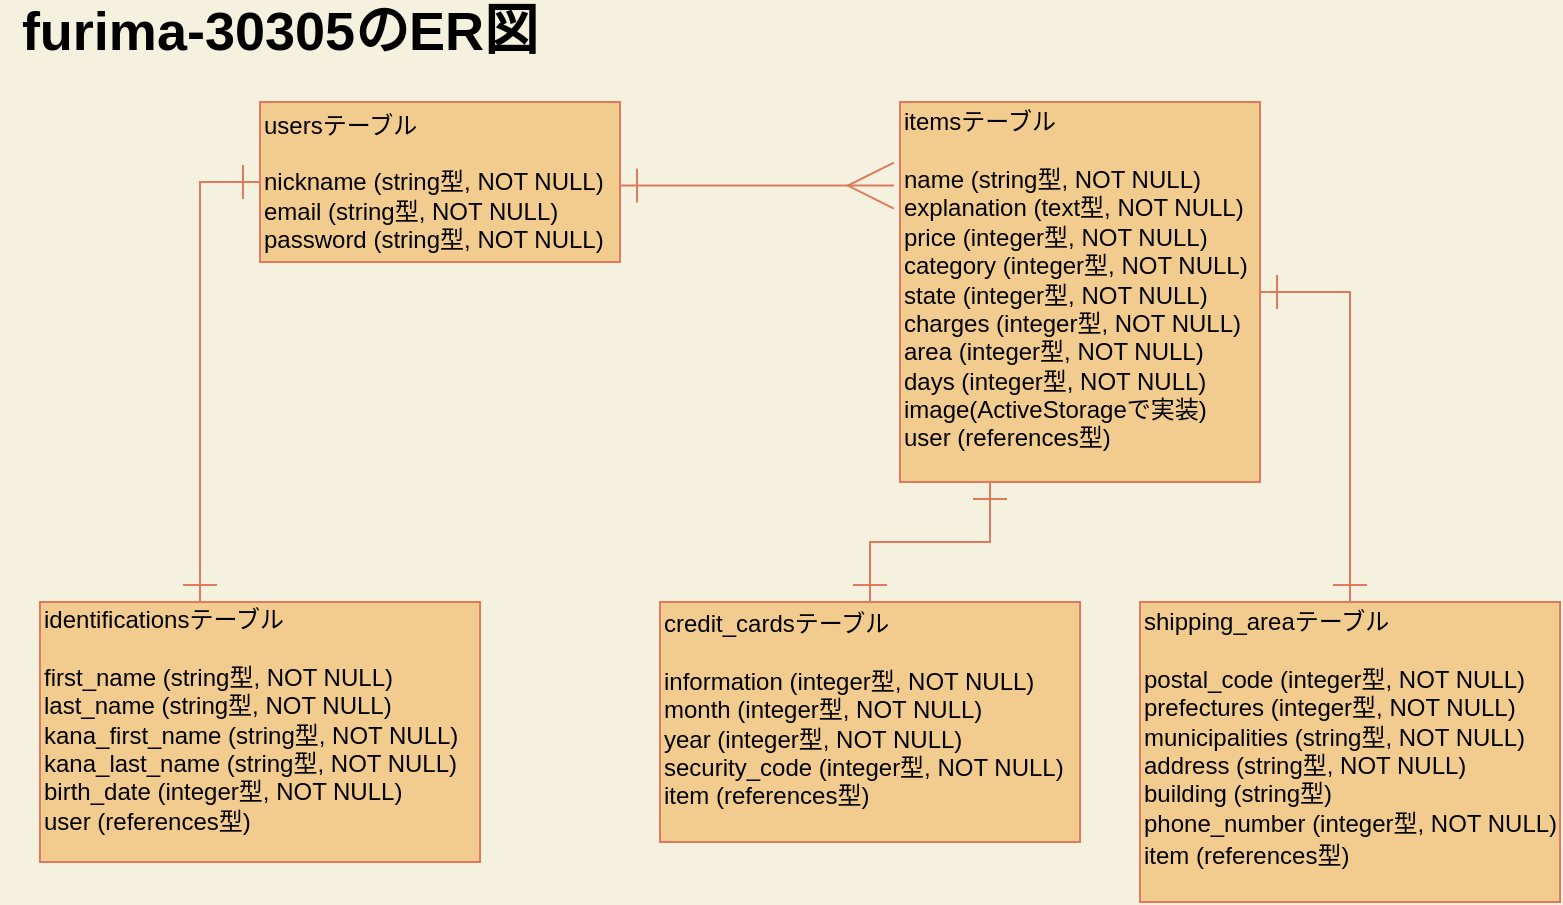 <mxfile version="13.10.0" type="embed">
    <diagram id="McMUi0i85mTlR5102VOO" name="ページ1">
        <mxGraphModel dx="312" dy="1648" grid="1" gridSize="10" guides="1" tooltips="1" connect="1" arrows="1" fold="1" page="1" pageScale="1" pageWidth="850" pageHeight="1100" background="#F4F1DE" math="0" shadow="0">
            <root>
                <mxCell id="0"/>
                <mxCell id="1" parent="0"/>
                <mxCell id="2" value="&lt;b&gt;&lt;font style=&quot;font-size: 27px&quot;&gt;furima-30305のER図&lt;/font&gt;&lt;/b&gt;" style="text;html=1;strokeColor=none;fillColor=none;align=center;verticalAlign=middle;whiteSpace=wrap;rounded=0;fontColor=#000000;" parent="1" vertex="1">
                    <mxGeometry x="20" width="280" height="30" as="geometry"/>
                </mxCell>
                <mxCell id="5" style="edgeStyle=orthogonalEdgeStyle;rounded=0;orthogonalLoop=1;jettySize=auto;html=1;endArrow=ERmany;endFill=0;startArrow=ERone;startFill=0;strokeWidth=1;targetPerimeterSpacing=0;endSize=21;startSize=15;strokeColor=#E07A5F;fontColor=#393C56;entryX=-0.017;entryY=0.22;entryDx=0;entryDy=0;entryPerimeter=0;labelBackgroundColor=#F4F1DE;" parent="1" source="4" edge="1" target="6">
                    <mxGeometry relative="1" as="geometry">
                        <mxPoint x="380" y="95" as="targetPoint"/>
                        <Array as="points">
                            <mxPoint x="330" y="95"/>
                        </Array>
                    </mxGeometry>
                </mxCell>
                <mxCell id="9" style="edgeStyle=orthogonalEdgeStyle;rounded=0;orthogonalLoop=1;jettySize=auto;html=1;startArrow=ERone;startFill=0;startSize=15;endArrow=ERone;endFill=0;endSize=15;targetPerimeterSpacing=0;strokeWidth=1;strokeColor=#E07A5F;fontColor=#393C56;labelBackgroundColor=#F4F1DE;" parent="1" source="4" edge="1" target="8">
                    <mxGeometry relative="1" as="geometry">
                        <mxPoint x="80" y="270" as="targetPoint"/>
                        <Array as="points">
                            <mxPoint x="120" y="90"/>
                        </Array>
                    </mxGeometry>
                </mxCell>
                <mxCell id="4" value="&lt;span style=&quot;color: rgb(0 , 0 , 0)&quot;&gt;usersテーブル&lt;br&gt;&lt;/span&gt;&lt;br&gt;&lt;span style=&quot;color: rgb(0 , 0 , 0)&quot;&gt;nickname (string型, NOT NULL)&lt;/span&gt;&lt;br&gt;&lt;span style=&quot;color: rgb(0 , 0 , 0)&quot;&gt;email&amp;nbsp;(string型, NOT NULL)&lt;br&gt;&lt;/span&gt;&lt;span style=&quot;color: rgb(0 , 0 , 0)&quot;&gt;password&amp;nbsp;(string型, NOT NULL)&lt;/span&gt;&lt;span style=&quot;color: rgb(0 , 0 , 0)&quot;&gt;&lt;br&gt;&lt;/span&gt;" style="rounded=0;whiteSpace=wrap;html=1;align=left;fillColor=#F2CC8F;strokeColor=#E07A5F;fontColor=#393C56;" parent="1" vertex="1">
                    <mxGeometry x="150" y="50" width="180" height="80" as="geometry"/>
                </mxCell>
                <mxCell id="12" style="edgeStyle=orthogonalEdgeStyle;rounded=0;orthogonalLoop=1;jettySize=auto;html=1;exitX=0.25;exitY=1;exitDx=0;exitDy=0;entryX=0.5;entryY=0;entryDx=0;entryDy=0;startArrow=ERone;startFill=0;startSize=15;endArrow=ERone;endFill=0;endSize=15;targetPerimeterSpacing=0;strokeWidth=1;strokeColor=#E07A5F;fontColor=#393C56;labelBackgroundColor=#F4F1DE;" parent="1" source="6" target="10" edge="1">
                    <mxGeometry relative="1" as="geometry"/>
                </mxCell>
                <mxCell id="14" style="edgeStyle=orthogonalEdgeStyle;rounded=0;orthogonalLoop=1;jettySize=auto;html=1;exitX=1;exitY=0.5;exitDx=0;exitDy=0;entryX=0.5;entryY=0;entryDx=0;entryDy=0;startArrow=ERone;startFill=0;startSize=15;endArrow=ERone;endFill=0;endSize=15;targetPerimeterSpacing=0;strokeWidth=1;strokeColor=#E07A5F;fontColor=#393C56;labelBackgroundColor=#F4F1DE;" parent="1" source="6" target="11" edge="1">
                    <mxGeometry relative="1" as="geometry"/>
                </mxCell>
                <mxCell id="6" value="&lt;span style=&quot;color: rgb(0 , 0 , 0)&quot;&gt;itemsテーブル&lt;br&gt;&lt;/span&gt;&lt;br&gt;&lt;span style=&quot;color: rgb(0 , 0 , 0)&quot;&gt;name (string型, NOT NULL)&lt;/span&gt;&lt;br&gt;&lt;span style=&quot;color: rgb(0 , 0 , 0)&quot;&gt;explanation (text型, NOT NULL)&lt;/span&gt;&lt;br&gt;&lt;span style=&quot;color: rgb(0 , 0 , 0)&quot;&gt;price (integer型, NOT NULL)&lt;/span&gt;&lt;br&gt;&lt;span style=&quot;color: rgb(0 , 0 , 0)&quot;&gt;category (integer型, NOT NULL)&lt;/span&gt;&lt;br&gt;&lt;span style=&quot;color: rgb(0 , 0 , 0)&quot;&gt;state (integer型, NOT NULL)&lt;/span&gt;&lt;br&gt;&lt;span style=&quot;color: rgb(0 , 0 , 0)&quot;&gt;charges (integer型, NOT NULL)&lt;/span&gt;&lt;br&gt;&lt;span style=&quot;color: rgb(0 , 0 , 0)&quot;&gt;area (integer型, NOT NULL)&lt;/span&gt;&lt;br&gt;&lt;span style=&quot;color: rgb(0 , 0 , 0)&quot;&gt;days (integer型, NOT NULL)&lt;/span&gt;&lt;br&gt;&lt;span style=&quot;color: rgb(0 , 0 , 0)&quot;&gt;image(ActiveStorageで実装&lt;/span&gt;&lt;span style=&quot;color: rgb(0 , 0 , 0)&quot;&gt;)&lt;/span&gt;&lt;br&gt;&lt;div&gt;&lt;font color=&quot;#000000&quot;&gt;user (references型)&lt;/font&gt;&lt;/div&gt;&lt;p style=&quot;line-height: 18px&quot;&gt;&lt;/p&gt;&lt;p&gt;&lt;/p&gt;" style="rounded=0;whiteSpace=wrap;html=1;align=left;fillColor=#F2CC8F;strokeColor=#E07A5F;fontColor=#393C56;" parent="1" vertex="1">
                    <mxGeometry x="470" y="50" width="180" height="190" as="geometry"/>
                </mxCell>
                <mxCell id="8" value="&lt;blockquote style=&quot;margin: 0 0 0 40px ; border: none ; padding: 0px&quot;&gt;&lt;/blockquote&gt;&lt;span style=&quot;color: rgb(0 , 0 , 0)&quot;&gt;identificationsテーブル&lt;br&gt;&lt;/span&gt;&lt;br&gt;&lt;blockquote style=&quot;margin: 0 0 0 40px ; border: none ; padding: 0px&quot;&gt;&lt;/blockquote&gt;&lt;span style=&quot;color: rgb(0 , 0 , 0)&quot;&gt;first_name (string型, NOT NULL)&lt;/span&gt;&lt;br&gt;&lt;blockquote style=&quot;margin: 0 0 0 40px ; border: none ; padding: 0px&quot;&gt;&lt;/blockquote&gt;&lt;span style=&quot;color: rgb(0 , 0 , 0)&quot;&gt;last_name (string型, NOT NULL)&lt;/span&gt;&lt;br&gt;&lt;blockquote style=&quot;margin: 0 0 0 40px ; border: none ; padding: 0px&quot;&gt;&lt;/blockquote&gt;&lt;span style=&quot;color: rgb(0 , 0 , 0)&quot;&gt;kana_first_name (string型, NOT NULL)&lt;/span&gt;&lt;br&gt;&lt;blockquote style=&quot;margin: 0 0 0 40px ; border: none ; padding: 0px&quot;&gt;&lt;/blockquote&gt;&lt;span style=&quot;color: rgb(0 , 0 , 0)&quot;&gt;kana_last_name (string型, NOT NULL)&lt;/span&gt;&lt;br&gt;&lt;blockquote style=&quot;margin: 0 0 0 40px ; border: none ; padding: 0px&quot;&gt;&lt;/blockquote&gt;&lt;span style=&quot;color: rgb(0 , 0 , 0)&quot;&gt;birth_date (integer型, NOT NULL)&lt;br&gt;&lt;/span&gt;&lt;span style=&quot;color: rgb(0 , 0 , 0)&quot;&gt;user (references型)&lt;/span&gt;&lt;span style=&quot;color: rgb(0 , 0 , 0)&quot;&gt;&lt;br&gt;&lt;/span&gt;&lt;p style=&quot;line-height: 18px&quot;&gt;&lt;/p&gt;&lt;p&gt;&lt;/p&gt;&lt;p&gt;&lt;/p&gt;&lt;p&gt;&lt;/p&gt;" style="rounded=0;whiteSpace=wrap;html=1;align=left;fillColor=#F2CC8F;strokeColor=#E07A5F;fontColor=#393C56;" parent="1" vertex="1">
                    <mxGeometry x="40" y="300" width="220" height="130" as="geometry"/>
                </mxCell>
                <mxCell id="10" value="&lt;blockquote style=&quot;margin: 0 0 0 40px ; border: none ; padding: 0px&quot;&gt;&lt;/blockquote&gt;&lt;font color=&quot;#000000&quot;&gt;credit_cardsテーブル&lt;br&gt;&lt;br&gt;&lt;/font&gt;&lt;blockquote style=&quot;margin: 0 0 0 40px ; border: none ; padding: 0px&quot;&gt;&lt;/blockquote&gt;&lt;font color=&quot;#000000&quot;&gt;information (integer型, NOT NULL)&lt;br&gt;&lt;/font&gt;&lt;blockquote style=&quot;margin: 0 0 0 40px ; border: none ; padding: 0px&quot;&gt;&lt;/blockquote&gt;&lt;font color=&quot;#000000&quot;&gt;month (integer型, NOT NULL)&lt;br&gt;&lt;/font&gt;&lt;blockquote style=&quot;margin: 0 0 0 40px ; border: none ; padding: 0px&quot;&gt;&lt;/blockquote&gt;&lt;font color=&quot;#000000&quot;&gt;year (integer型, NOT NULL)&lt;br&gt;&lt;/font&gt;&lt;blockquote style=&quot;margin: 0 0 0 40px ; border: none ; padding: 0px&quot;&gt;&lt;/blockquote&gt;&lt;font color=&quot;#000000&quot;&gt;security_code (integer型, NOT NULL)&lt;br&gt;item (references型)&lt;/font&gt;&lt;span style=&quot;color: rgb(0 , 0 , 0)&quot;&gt;&lt;br&gt;&lt;/span&gt;&lt;p style=&quot;line-height: 18px&quot;&gt;&lt;/p&gt;&lt;p&gt;&lt;/p&gt;&lt;p&gt;&lt;/p&gt;&lt;p&gt;&lt;/p&gt;&lt;p&gt;&lt;/p&gt;&lt;p&gt;&lt;/p&gt;&lt;p&gt;&lt;/p&gt;&lt;p&gt;&lt;/p&gt;" style="rounded=0;whiteSpace=wrap;html=1;align=left;fillColor=#F2CC8F;strokeColor=#E07A5F;fontColor=#393C56;" parent="1" vertex="1">
                    <mxGeometry x="350" y="300" width="210" height="120" as="geometry"/>
                </mxCell>
                <mxCell id="11" value="&lt;span style=&quot;color: rgb(0 , 0 , 0)&quot;&gt;shipping_areaテーブル&lt;br&gt;&lt;/span&gt;&lt;br&gt;&lt;span style=&quot;color: rgb(0 , 0 , 0)&quot;&gt;postal_code (integer型, NOT NULL)&lt;/span&gt;&lt;br&gt;&lt;span style=&quot;color: rgb(0 , 0 , 0)&quot;&gt;prefectures (integer型, NOT NULL)&lt;/span&gt;&lt;br&gt;&lt;span style=&quot;color: rgb(0 , 0 , 0)&quot;&gt;municipalities (string型, NOT NULL)&lt;/span&gt;&lt;br&gt;&lt;span style=&quot;color: rgb(0 , 0 , 0)&quot;&gt;address (string型, NOT NULL)&lt;/span&gt;&lt;br&gt;&lt;span style=&quot;color: rgb(0 , 0 , 0)&quot;&gt;building (string型)&lt;/span&gt;&lt;br&gt;&lt;span style=&quot;color: rgb(0 , 0 , 0)&quot;&gt;phone_number (integer型, NOT NULL)&lt;/span&gt;&lt;br&gt;&lt;div style=&quot;font-weight: normal ; font-size: 12px ; line-height: 18px&quot;&gt;&lt;font color=&quot;#000000&quot;&gt;&lt;div&gt;&lt;span&gt;item (references型)&lt;/span&gt;&lt;/div&gt;&lt;/font&gt;&lt;/div&gt;&lt;div style=&quot;font-weight: normal ; font-size: 12px ; line-height: 18px&quot;&gt;&lt;p&gt;&lt;/p&gt;&lt;p&gt;&lt;/p&gt;&lt;/div&gt;" style="rounded=0;whiteSpace=wrap;html=1;align=left;fillColor=#F2CC8F;strokeColor=#E07A5F;fontColor=#393C56;" parent="1" vertex="1">
                    <mxGeometry x="590" y="300" width="210" height="150" as="geometry"/>
                </mxCell>
            </root>
        </mxGraphModel>
    </diagram>
</mxfile>